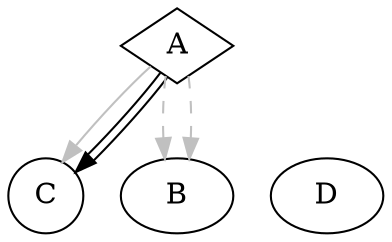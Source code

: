 digraph test1 {

  A [shape=diamond]
    C [shape=circle]

  A -> B [style=dashed, color=grey]
  A -> C [color=grey]
  A -> B [style=dashed, color=grey]
  A -> C [color="black:invis:blaaaack"]
  A -> D [penwidth=-0, arrowhead=none]

}
